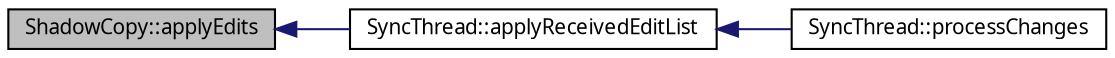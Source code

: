 digraph G
{
  edge [fontname="FreeSans.ttf",fontsize="10",labelfontname="FreeSans.ttf",labelfontsize="10"];
  node [fontname="FreeSans.ttf",fontsize="10",shape=record];
  rankdir=LR;
  Node1 [label="ShadowCopy::applyEdits",height=0.2,width=0.4,color="black", fillcolor="grey75", style="filled" fontcolor="black"];
  Node1 -> Node2 [dir=back,color="midnightblue",fontsize="10",style="solid"];
  Node2 [label="SyncThread::applyReceivedEditList",height=0.2,width=0.4,color="black", fillcolor="white", style="filled",URL="$class_sync_thread.html#a15b6e123fe1c76643597836618256619"];
  Node2 -> Node3 [dir=back,color="midnightblue",fontsize="10",style="solid"];
  Node3 [label="SyncThread::processChanges",height=0.2,width=0.4,color="black", fillcolor="white", style="filled",URL="$class_sync_thread.html#a5d627a46f2748963951890020902c81e"];
}
